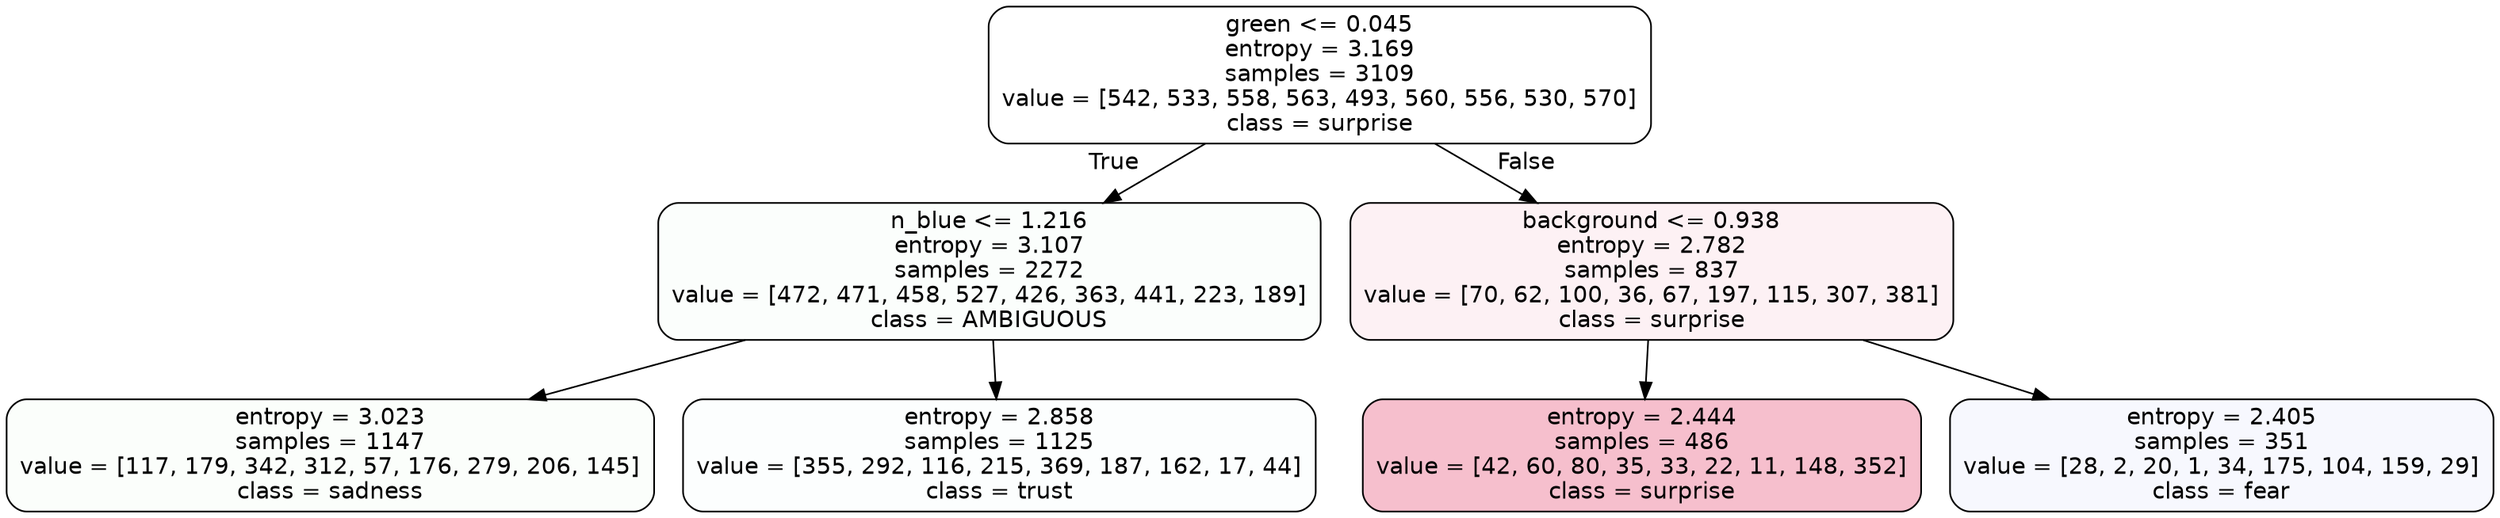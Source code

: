 digraph Tree {
node [shape=box, style="filled, rounded", color="black", fontname=helvetica] ;
edge [fontname=helvetica] ;
0 [label="green <= 0.045\nentropy = 3.169\nsamples = 3109\nvalue = [542, 533, 558, 563, 493, 560, 556, 530, 570]\nclass = surprise", fillcolor="#e5396400"] ;
1 [label="n_blue <= 1.216\nentropy = 3.107\nsamples = 2272\nvalue = [472, 471, 458, 527, 426, 363, 441, 223, 189]\nclass = AMBIGUOUS", fillcolor="#39e58105"] ;
0 -> 1 [labeldistance=2.5, labelangle=45, headlabel="True"] ;
2 [label="entropy = 3.023\nsamples = 1147\nvalue = [117, 179, 342, 312, 57, 176, 279, 206, 145]\nclass = sadness", fillcolor="#64e53905"] ;
1 -> 2 ;
3 [label="entropy = 2.858\nsamples = 1125\nvalue = [355, 292, 116, 215, 369, 187, 162, 17, 44]\nclass = trust", fillcolor="#39d7e503"] ;
1 -> 3 ;
4 [label="background <= 0.938\nentropy = 2.782\nsamples = 837\nvalue = [70, 62, 100, 36, 67, 197, 115, 307, 381]\nclass = surprise", fillcolor="#e5396412"] ;
0 -> 4 [labeldistance=2.5, labelangle=-45, headlabel="False"] ;
5 [label="entropy = 2.444\nsamples = 486\nvalue = [42, 60, 80, 35, 33, 22, 11, 148, 352]\nclass = surprise", fillcolor="#e5396452"] ;
4 -> 5 ;
6 [label="entropy = 2.405\nsamples = 351\nvalue = [28, 2, 20, 1, 34, 175, 104, 159, 29]\nclass = fear", fillcolor="#3964e50a"] ;
4 -> 6 ;
}